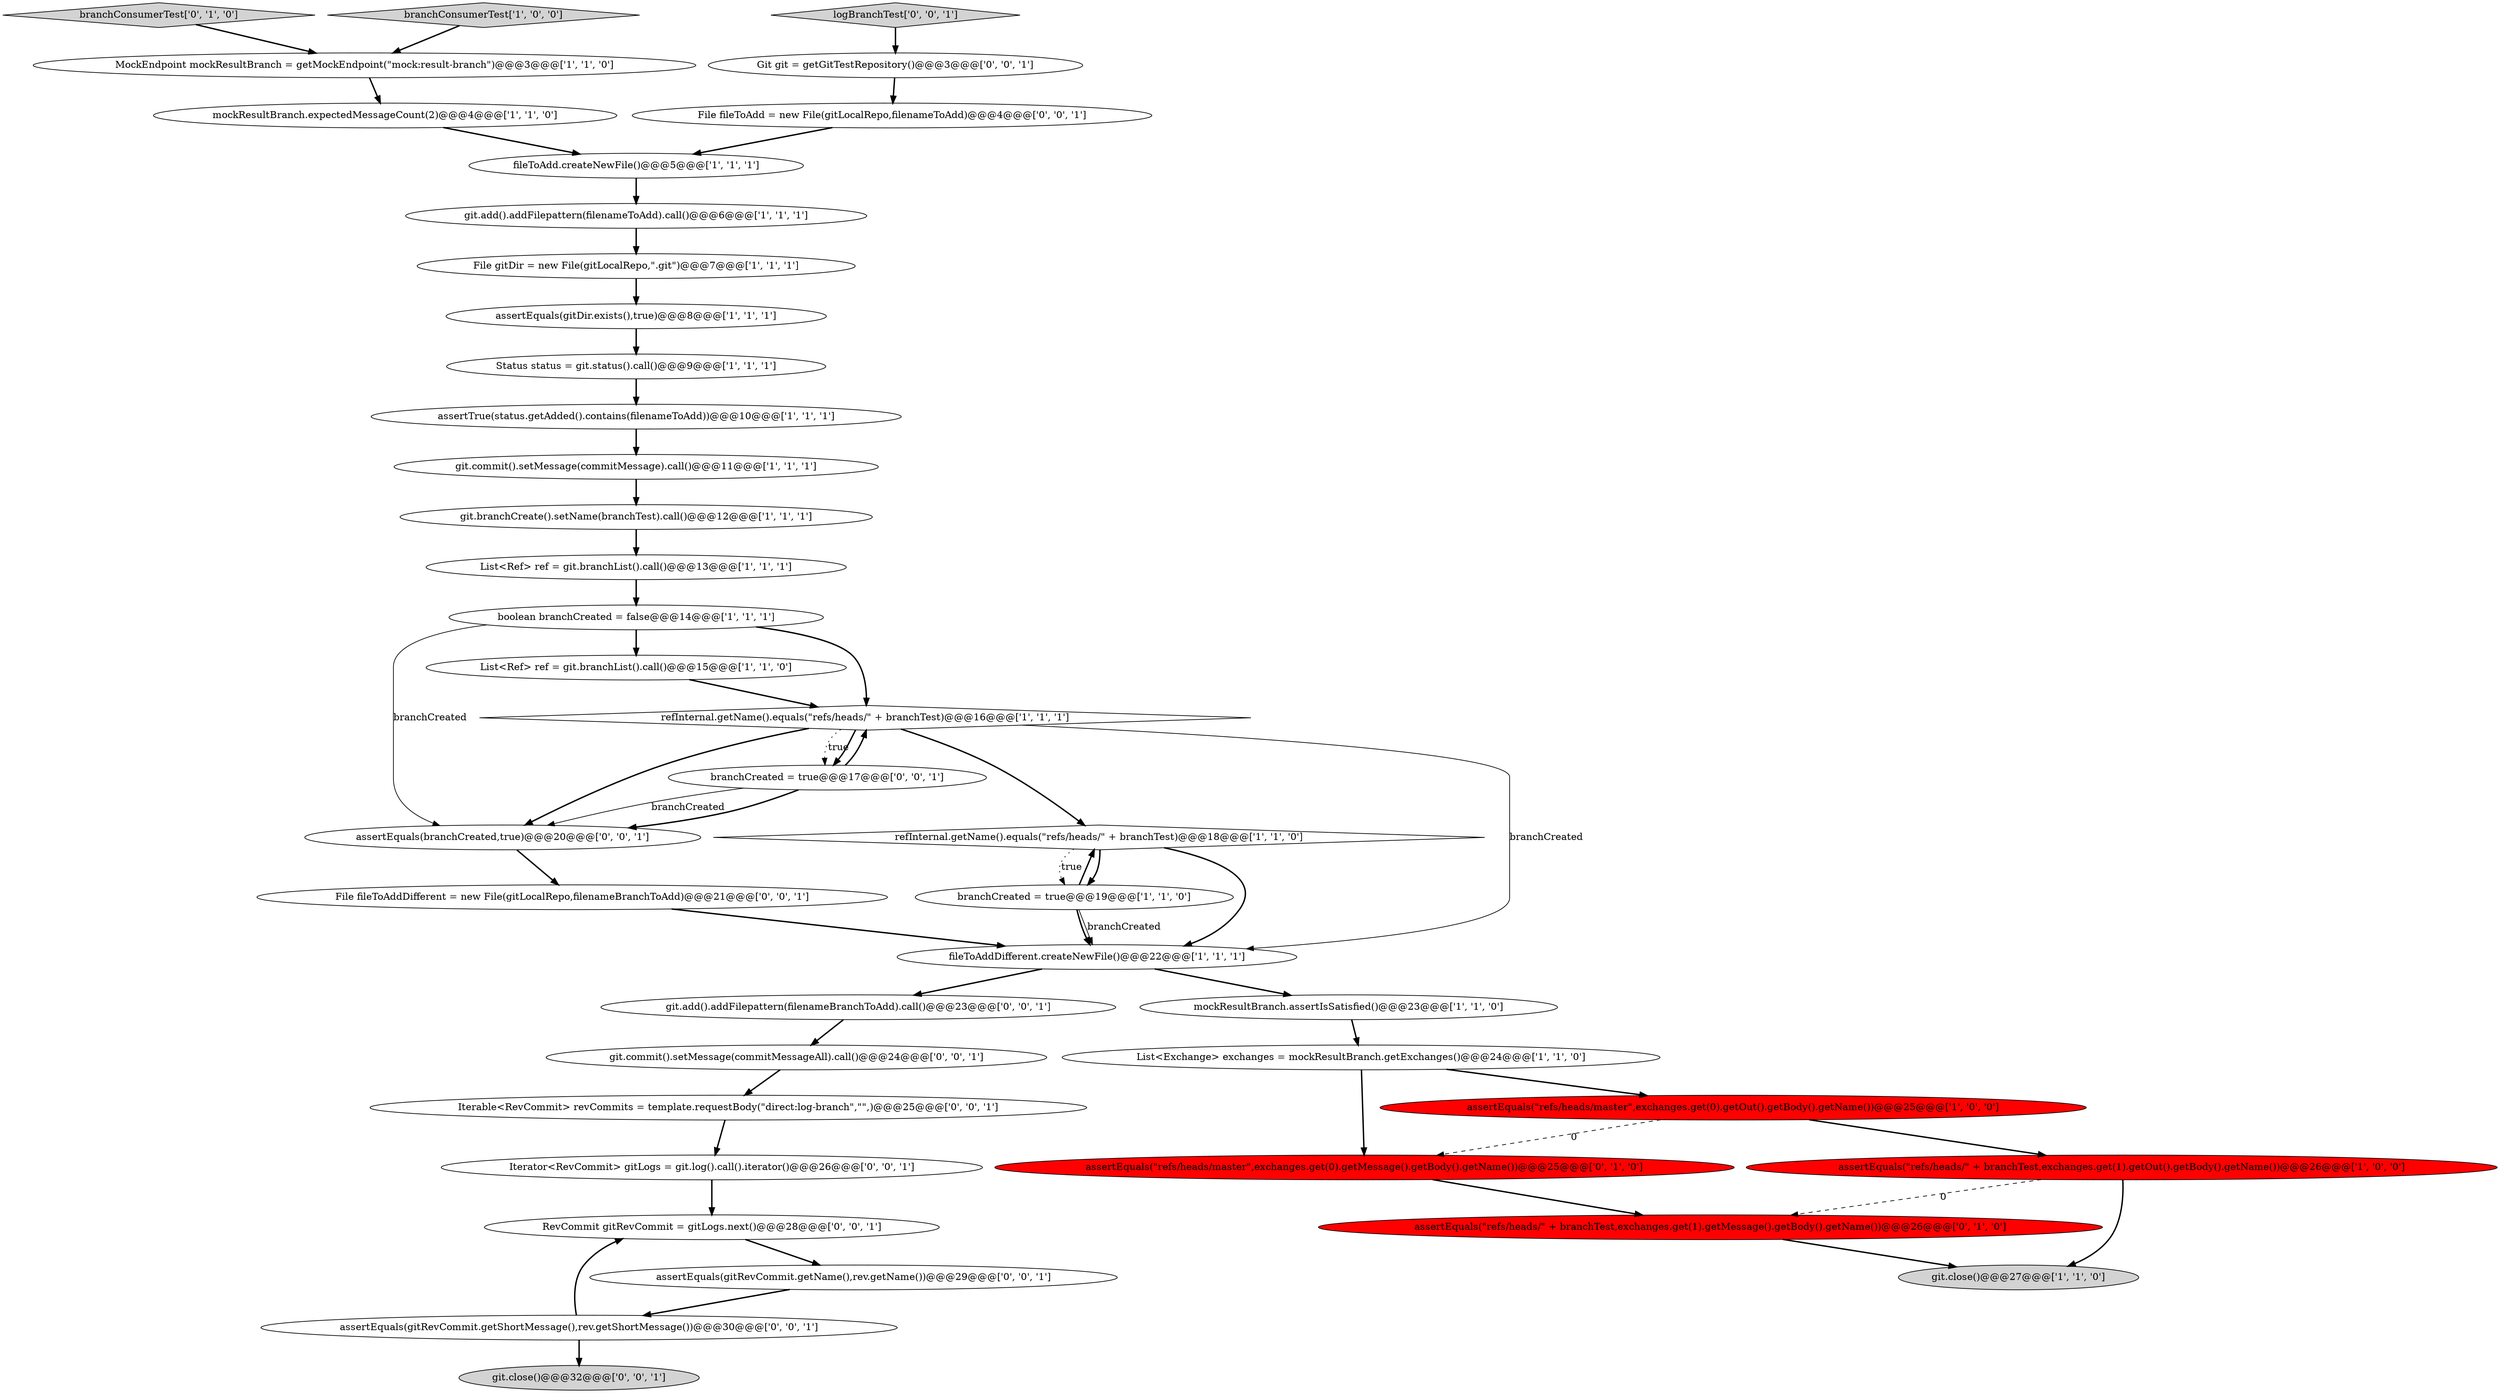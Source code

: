 digraph {
9 [style = filled, label = "List<Exchange> exchanges = mockResultBranch.getExchanges()@@@24@@@['1', '1', '0']", fillcolor = white, shape = ellipse image = "AAA0AAABBB1BBB"];
38 [style = filled, label = "assertEquals(branchCreated,true)@@@20@@@['0', '0', '1']", fillcolor = white, shape = ellipse image = "AAA0AAABBB3BBB"];
11 [style = filled, label = "mockResultBranch.expectedMessageCount(2)@@@4@@@['1', '1', '0']", fillcolor = white, shape = ellipse image = "AAA0AAABBB1BBB"];
13 [style = filled, label = "MockEndpoint mockResultBranch = getMockEndpoint(\"mock:result-branch\")@@@3@@@['1', '1', '0']", fillcolor = white, shape = ellipse image = "AAA0AAABBB1BBB"];
29 [style = filled, label = "File fileToAdd = new File(gitLocalRepo,filenameToAdd)@@@4@@@['0', '0', '1']", fillcolor = white, shape = ellipse image = "AAA0AAABBB3BBB"];
8 [style = filled, label = "git.add().addFilepattern(filenameToAdd).call()@@@6@@@['1', '1', '1']", fillcolor = white, shape = ellipse image = "AAA0AAABBB1BBB"];
30 [style = filled, label = "Iterable<RevCommit> revCommits = template.requestBody(\"direct:log-branch\",\"\",)@@@25@@@['0', '0', '1']", fillcolor = white, shape = ellipse image = "AAA0AAABBB3BBB"];
22 [style = filled, label = "git.commit().setMessage(commitMessage).call()@@@11@@@['1', '1', '1']", fillcolor = white, shape = ellipse image = "AAA0AAABBB1BBB"];
32 [style = filled, label = "assertEquals(gitRevCommit.getShortMessage(),rev.getShortMessage())@@@30@@@['0', '0', '1']", fillcolor = white, shape = ellipse image = "AAA0AAABBB3BBB"];
24 [style = filled, label = "branchConsumerTest['0', '1', '0']", fillcolor = lightgray, shape = diamond image = "AAA0AAABBB2BBB"];
21 [style = filled, label = "File gitDir = new File(gitLocalRepo,\".git\")@@@7@@@['1', '1', '1']", fillcolor = white, shape = ellipse image = "AAA0AAABBB1BBB"];
25 [style = filled, label = "assertEquals(\"refs/heads/master\",exchanges.get(0).getMessage().getBody().getName())@@@25@@@['0', '1', '0']", fillcolor = red, shape = ellipse image = "AAA1AAABBB2BBB"];
34 [style = filled, label = "assertEquals(gitRevCommit.getName(),rev.getName())@@@29@@@['0', '0', '1']", fillcolor = white, shape = ellipse image = "AAA0AAABBB3BBB"];
3 [style = filled, label = "git.close()@@@27@@@['1', '1', '0']", fillcolor = lightgray, shape = ellipse image = "AAA0AAABBB1BBB"];
10 [style = filled, label = "List<Ref> ref = git.branchList().call()@@@15@@@['1', '1', '0']", fillcolor = white, shape = ellipse image = "AAA0AAABBB1BBB"];
37 [style = filled, label = "git.add().addFilepattern(filenameBranchToAdd).call()@@@23@@@['0', '0', '1']", fillcolor = white, shape = ellipse image = "AAA0AAABBB3BBB"];
15 [style = filled, label = "mockResultBranch.assertIsSatisfied()@@@23@@@['1', '1', '0']", fillcolor = white, shape = ellipse image = "AAA0AAABBB1BBB"];
20 [style = filled, label = "assertEquals(gitDir.exists(),true)@@@8@@@['1', '1', '1']", fillcolor = white, shape = ellipse image = "AAA0AAABBB1BBB"];
14 [style = filled, label = "refInternal.getName().equals(\"refs/heads/\" + branchTest)@@@16@@@['1', '1', '1']", fillcolor = white, shape = diamond image = "AAA0AAABBB1BBB"];
27 [style = filled, label = "RevCommit gitRevCommit = gitLogs.next()@@@28@@@['0', '0', '1']", fillcolor = white, shape = ellipse image = "AAA0AAABBB3BBB"];
33 [style = filled, label = "Iterator<RevCommit> gitLogs = git.log().call().iterator()@@@26@@@['0', '0', '1']", fillcolor = white, shape = ellipse image = "AAA0AAABBB3BBB"];
23 [style = filled, label = "assertEquals(\"refs/heads/\" + branchTest,exchanges.get(1).getMessage().getBody().getName())@@@26@@@['0', '1', '0']", fillcolor = red, shape = ellipse image = "AAA1AAABBB2BBB"];
12 [style = filled, label = "branchConsumerTest['1', '0', '0']", fillcolor = lightgray, shape = diamond image = "AAA0AAABBB1BBB"];
26 [style = filled, label = "branchCreated = true@@@17@@@['0', '0', '1']", fillcolor = white, shape = ellipse image = "AAA0AAABBB3BBB"];
31 [style = filled, label = "Git git = getGitTestRepository()@@@3@@@['0', '0', '1']", fillcolor = white, shape = ellipse image = "AAA0AAABBB3BBB"];
39 [style = filled, label = "git.close()@@@32@@@['0', '0', '1']", fillcolor = lightgray, shape = ellipse image = "AAA0AAABBB3BBB"];
2 [style = filled, label = "assertEquals(\"refs/heads/\" + branchTest,exchanges.get(1).getOut().getBody().getName())@@@26@@@['1', '0', '0']", fillcolor = red, shape = ellipse image = "AAA1AAABBB1BBB"];
4 [style = filled, label = "boolean branchCreated = false@@@14@@@['1', '1', '1']", fillcolor = white, shape = ellipse image = "AAA0AAABBB1BBB"];
35 [style = filled, label = "logBranchTest['0', '0', '1']", fillcolor = lightgray, shape = diamond image = "AAA0AAABBB3BBB"];
28 [style = filled, label = "git.commit().setMessage(commitMessageAll).call()@@@24@@@['0', '0', '1']", fillcolor = white, shape = ellipse image = "AAA0AAABBB3BBB"];
16 [style = filled, label = "Status status = git.status().call()@@@9@@@['1', '1', '1']", fillcolor = white, shape = ellipse image = "AAA0AAABBB1BBB"];
5 [style = filled, label = "assertEquals(\"refs/heads/master\",exchanges.get(0).getOut().getBody().getName())@@@25@@@['1', '0', '0']", fillcolor = red, shape = ellipse image = "AAA1AAABBB1BBB"];
7 [style = filled, label = "branchCreated = true@@@19@@@['1', '1', '0']", fillcolor = white, shape = ellipse image = "AAA0AAABBB1BBB"];
17 [style = filled, label = "fileToAdd.createNewFile()@@@5@@@['1', '1', '1']", fillcolor = white, shape = ellipse image = "AAA0AAABBB1BBB"];
19 [style = filled, label = "assertTrue(status.getAdded().contains(filenameToAdd))@@@10@@@['1', '1', '1']", fillcolor = white, shape = ellipse image = "AAA0AAABBB1BBB"];
36 [style = filled, label = "File fileToAddDifferent = new File(gitLocalRepo,filenameBranchToAdd)@@@21@@@['0', '0', '1']", fillcolor = white, shape = ellipse image = "AAA0AAABBB3BBB"];
0 [style = filled, label = "refInternal.getName().equals(\"refs/heads/\" + branchTest)@@@18@@@['1', '1', '0']", fillcolor = white, shape = diamond image = "AAA0AAABBB1BBB"];
1 [style = filled, label = "fileToAddDifferent.createNewFile()@@@22@@@['1', '1', '1']", fillcolor = white, shape = ellipse image = "AAA0AAABBB1BBB"];
6 [style = filled, label = "List<Ref> ref = git.branchList().call()@@@13@@@['1', '1', '1']", fillcolor = white, shape = ellipse image = "AAA0AAABBB1BBB"];
18 [style = filled, label = "git.branchCreate().setName(branchTest).call()@@@12@@@['1', '1', '1']", fillcolor = white, shape = ellipse image = "AAA0AAABBB1BBB"];
2->23 [style = dashed, label="0"];
17->8 [style = bold, label=""];
4->10 [style = bold, label=""];
35->31 [style = bold, label=""];
4->14 [style = bold, label=""];
29->17 [style = bold, label=""];
7->1 [style = bold, label=""];
37->28 [style = bold, label=""];
26->38 [style = solid, label="branchCreated"];
30->33 [style = bold, label=""];
28->30 [style = bold, label=""];
10->14 [style = bold, label=""];
25->23 [style = bold, label=""];
14->26 [style = dotted, label="true"];
1->15 [style = bold, label=""];
2->3 [style = bold, label=""];
14->1 [style = solid, label="branchCreated"];
26->14 [style = bold, label=""];
31->29 [style = bold, label=""];
38->36 [style = bold, label=""];
14->38 [style = bold, label=""];
7->0 [style = bold, label=""];
23->3 [style = bold, label=""];
32->27 [style = bold, label=""];
5->25 [style = dashed, label="0"];
16->19 [style = bold, label=""];
13->11 [style = bold, label=""];
33->27 [style = bold, label=""];
36->1 [style = bold, label=""];
0->7 [style = bold, label=""];
14->26 [style = bold, label=""];
26->38 [style = bold, label=""];
12->13 [style = bold, label=""];
6->4 [style = bold, label=""];
5->2 [style = bold, label=""];
7->1 [style = solid, label="branchCreated"];
22->18 [style = bold, label=""];
27->34 [style = bold, label=""];
21->20 [style = bold, label=""];
20->16 [style = bold, label=""];
14->0 [style = bold, label=""];
18->6 [style = bold, label=""];
15->9 [style = bold, label=""];
0->1 [style = bold, label=""];
9->25 [style = bold, label=""];
9->5 [style = bold, label=""];
8->21 [style = bold, label=""];
11->17 [style = bold, label=""];
34->32 [style = bold, label=""];
32->39 [style = bold, label=""];
4->38 [style = solid, label="branchCreated"];
0->7 [style = dotted, label="true"];
19->22 [style = bold, label=""];
1->37 [style = bold, label=""];
24->13 [style = bold, label=""];
}
